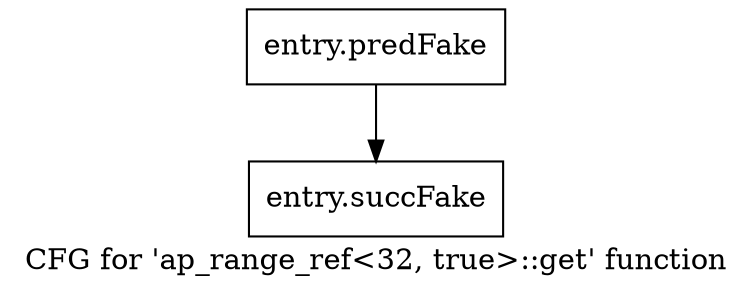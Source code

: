 digraph "CFG for 'ap_range_ref\<32, true\>::get' function" {
	label="CFG for 'ap_range_ref\<32, true\>::get' function";

	Node0x58c33a0 [shape=record,filename="",linenumber="",label="{entry.predFake}"];
	Node0x58c33a0 -> Node0x5abb980[ callList="" memoryops="" filename="/home/omerfaruk/tools/Xilinx/Vitis_HLS/2023.2/include/etc/ap_int_ref.h" execusionnum="42"];
	Node0x5abb980 [shape=record,filename="/home/omerfaruk/tools/Xilinx/Vitis_HLS/2023.2/include/etc/ap_int_ref.h",linenumber="629",label="{entry.succFake}"];
}
